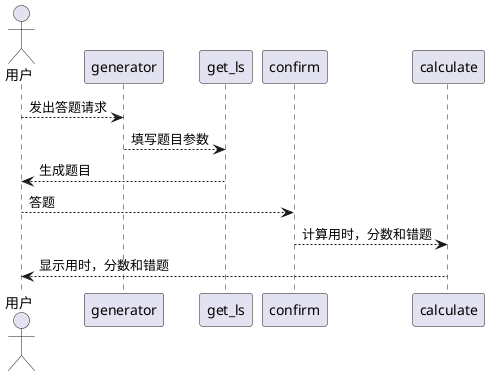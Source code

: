 @startuml
actor 用户
用户 --> generator: 发出答题请求
generator --> get_ls: 填写题目参数
get_ls --> 用户: 生成题目
用户 --> confirm: 答题
confirm --> calculate: 计算用时，分数和错题
calculate --> 用户: 显示用时，分数和错题
@enduml